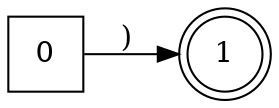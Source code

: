 digraph Generadorpar {
rankdir=LR;
0 [ shape=square]
1 [ shape=doublecircle]
0->1[label=") "]
}

